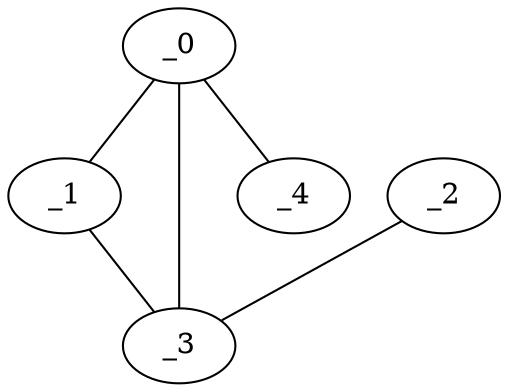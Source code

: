 graph FP1_0108 {
	_0	 [x="0.763627",
		y="2.54577"];
	_1	 [x="0.712063",
		y="0.759803"];
	_0 -- _1;
	_3	 [x="1.25444",
		y="1.46918"];
	_0 -- _3;
	_4	 [x="2.26412",
		y="2.51406"];
	_0 -- _4;
	_1 -- _3;
	_2	 [x="0.498204",
		y="1.72132"];
	_2 -- _3;
}
